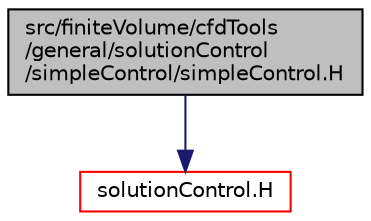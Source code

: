 digraph "src/finiteVolume/cfdTools/general/solutionControl/simpleControl/simpleControl.H"
{
  bgcolor="transparent";
  edge [fontname="Helvetica",fontsize="10",labelfontname="Helvetica",labelfontsize="10"];
  node [fontname="Helvetica",fontsize="10",shape=record];
  Node1 [label="src/finiteVolume/cfdTools\l/general/solutionControl\l/simpleControl/simpleControl.H",height=0.2,width=0.4,color="black", fillcolor="grey75", style="filled", fontcolor="black"];
  Node1 -> Node2 [color="midnightblue",fontsize="10",style="solid",fontname="Helvetica"];
  Node2 [label="solutionControl.H",height=0.2,width=0.4,color="red",URL="$a05295.html"];
}
